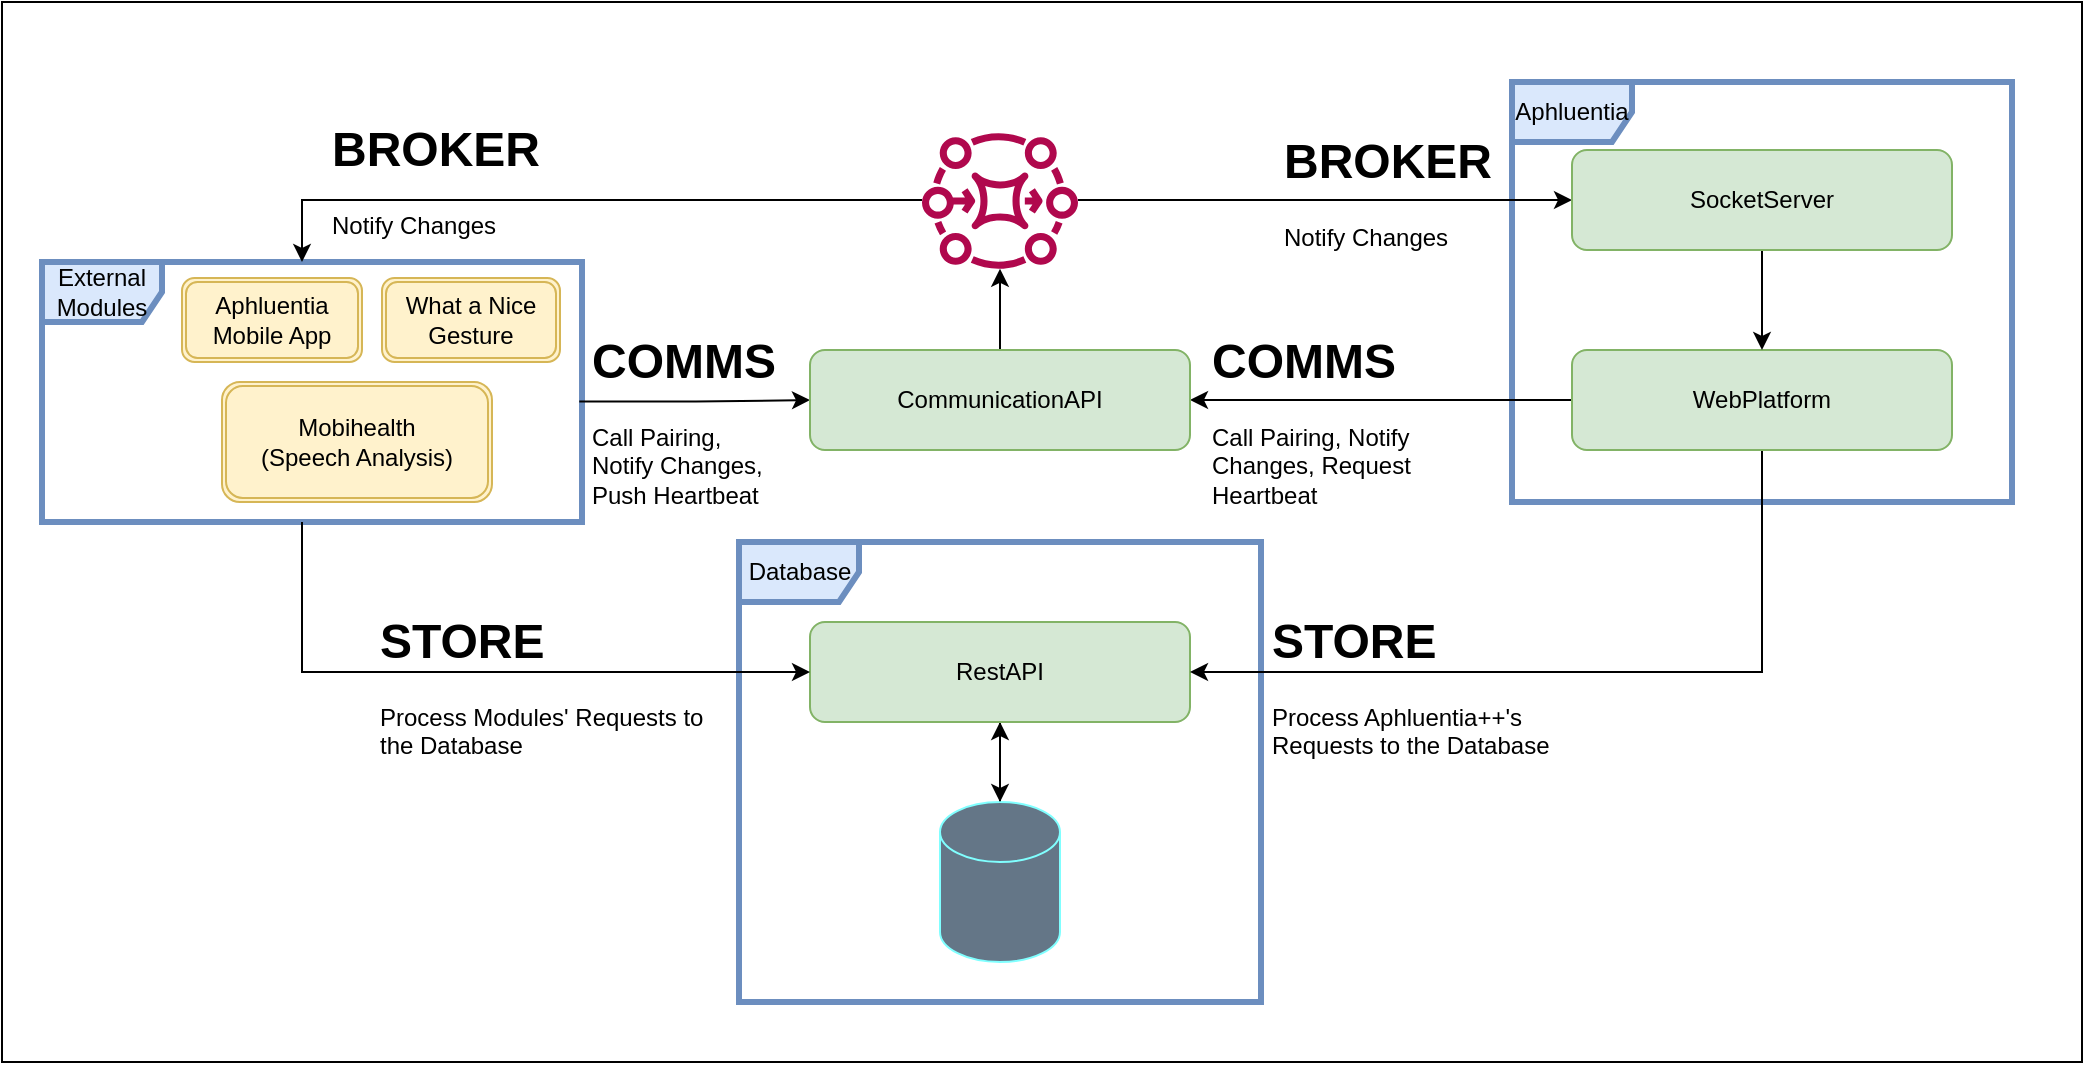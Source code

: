 <mxfile version="20.8.16" type="device"><diagram name="Page-1" id="3HmN753BkA0CwOPUJrMB"><mxGraphModel dx="1900" dy="369" grid="1" gridSize="10" guides="1" tooltips="1" connect="1" arrows="1" fold="1" page="0" pageScale="1" pageWidth="850" pageHeight="1100" background="#FFFFFF" math="0" shadow="0"><root><mxCell id="0"/><mxCell id="1" parent="0"/><mxCell id="k8yUKYC-vGAlN-Fj5_3C-19" value="" style="rounded=0;whiteSpace=wrap;html=1;" vertex="1" parent="1"><mxGeometry x="-40" y="560" width="1040" height="530" as="geometry"/></mxCell><mxCell id="k8yUKYC-vGAlN-Fj5_3C-21" value="External&lt;br&gt;Modules" style="shape=umlFrame;whiteSpace=wrap;html=1;fillColor=#dae8fc;strokeColor=#6c8ebf;strokeWidth=3;" vertex="1" parent="1"><mxGeometry x="-20" y="690" width="270" height="130" as="geometry"/></mxCell><mxCell id="k8yUKYC-vGAlN-Fj5_3C-27" value="Aphluentia" style="shape=umlFrame;whiteSpace=wrap;html=1;fillColor=#dae8fc;strokeColor=#6c8ebf;gradientColor=none;swimlaneFillColor=none;strokeWidth=3;" vertex="1" parent="1"><mxGeometry x="715" y="600" width="250" height="210" as="geometry"/></mxCell><mxCell id="k8yUKYC-vGAlN-Fj5_3C-24" value="Database" style="shape=umlFrame;whiteSpace=wrap;html=1;fillColor=#dae8fc;strokeColor=#6c8ebf;strokeWidth=3;" vertex="1" parent="1"><mxGeometry x="328.5" y="830" width="261" height="230" as="geometry"/></mxCell><mxCell id="k8yUKYC-vGAlN-Fj5_3C-47" value="" style="edgeStyle=orthogonalEdgeStyle;rounded=0;orthogonalLoop=1;jettySize=auto;html=1;" edge="1" parent="1" source="k8yUKYC-vGAlN-Fj5_3C-22" target="k8yUKYC-vGAlN-Fj5_3C-23"><mxGeometry relative="1" as="geometry"/></mxCell><mxCell id="k8yUKYC-vGAlN-Fj5_3C-22" value="" style="shape=cylinder3;whiteSpace=wrap;html=1;boundedLbl=1;backgroundOutline=1;size=15;fillColor=#647687;strokeColor=#80ffff;fontColor=#ffffff;" vertex="1" parent="1"><mxGeometry x="429" y="960" width="60" height="80" as="geometry"/></mxCell><mxCell id="k8yUKYC-vGAlN-Fj5_3C-26" style="edgeStyle=orthogonalEdgeStyle;rounded=0;orthogonalLoop=1;jettySize=auto;html=1;entryX=0.5;entryY=0;entryDx=0;entryDy=0;entryPerimeter=0;" edge="1" parent="1" source="k8yUKYC-vGAlN-Fj5_3C-23" target="k8yUKYC-vGAlN-Fj5_3C-22"><mxGeometry relative="1" as="geometry"/></mxCell><mxCell id="k8yUKYC-vGAlN-Fj5_3C-23" value="RestAPI" style="rounded=1;whiteSpace=wrap;html=1;fillColor=#d5e8d4;strokeColor=#82b366;" vertex="1" parent="1"><mxGeometry x="364" y="870" width="190" height="50" as="geometry"/></mxCell><mxCell id="k8yUKYC-vGAlN-Fj5_3C-48" style="edgeStyle=orthogonalEdgeStyle;rounded=0;orthogonalLoop=1;jettySize=auto;html=1;entryX=1;entryY=0.5;entryDx=0;entryDy=0;" edge="1" parent="1" source="k8yUKYC-vGAlN-Fj5_3C-28" target="k8yUKYC-vGAlN-Fj5_3C-23"><mxGeometry relative="1" as="geometry"><Array as="points"><mxPoint x="840" y="895"/></Array></mxGeometry></mxCell><mxCell id="k8yUKYC-vGAlN-Fj5_3C-64" style="edgeStyle=orthogonalEdgeStyle;rounded=0;orthogonalLoop=1;jettySize=auto;html=1;fontSize=15;" edge="1" parent="1" source="k8yUKYC-vGAlN-Fj5_3C-28" target="k8yUKYC-vGAlN-Fj5_3C-34"><mxGeometry relative="1" as="geometry"/></mxCell><mxCell id="k8yUKYC-vGAlN-Fj5_3C-28" value="WebPlatform" style="rounded=1;whiteSpace=wrap;html=1;fillColor=#d5e8d4;strokeColor=#82b366;" vertex="1" parent="1"><mxGeometry x="745" y="734" width="190" height="50" as="geometry"/></mxCell><mxCell id="k8yUKYC-vGAlN-Fj5_3C-35" style="edgeStyle=orthogonalEdgeStyle;rounded=0;orthogonalLoop=1;jettySize=auto;html=1;entryX=0;entryY=0.5;entryDx=0;entryDy=0;exitX=0.995;exitY=0.537;exitDx=0;exitDy=0;exitPerimeter=0;" edge="1" parent="1" source="k8yUKYC-vGAlN-Fj5_3C-21" target="k8yUKYC-vGAlN-Fj5_3C-34"><mxGeometry relative="1" as="geometry"/></mxCell><mxCell id="k8yUKYC-vGAlN-Fj5_3C-49" style="edgeStyle=orthogonalEdgeStyle;rounded=0;orthogonalLoop=1;jettySize=auto;html=1;entryX=0;entryY=0.5;entryDx=0;entryDy=0;" edge="1" parent="1" target="k8yUKYC-vGAlN-Fj5_3C-23"><mxGeometry relative="1" as="geometry"><mxPoint x="110" y="820" as="sourcePoint"/><Array as="points"><mxPoint x="110" y="820"/><mxPoint x="110" y="895"/></Array></mxGeometry></mxCell><mxCell id="k8yUKYC-vGAlN-Fj5_3C-50" style="edgeStyle=orthogonalEdgeStyle;rounded=0;orthogonalLoop=1;jettySize=auto;html=1;entryX=0;entryY=0.5;entryDx=0;entryDy=0;" edge="1" parent="1" source="k8yUKYC-vGAlN-Fj5_3C-31" target="k8yUKYC-vGAlN-Fj5_3C-40"><mxGeometry relative="1" as="geometry"/></mxCell><mxCell id="k8yUKYC-vGAlN-Fj5_3C-57" style="edgeStyle=orthogonalEdgeStyle;rounded=0;orthogonalLoop=1;jettySize=auto;html=1;" edge="1" parent="1" source="k8yUKYC-vGAlN-Fj5_3C-31"><mxGeometry relative="1" as="geometry"><mxPoint x="110" y="690" as="targetPoint"/><Array as="points"><mxPoint x="110" y="659"/></Array></mxGeometry></mxCell><mxCell id="k8yUKYC-vGAlN-Fj5_3C-31" value="" style="sketch=0;outlineConnect=0;fontColor=#232F3E;gradientColor=none;fillColor=#B0084D;strokeColor=none;dashed=0;verticalLabelPosition=bottom;verticalAlign=top;align=center;html=1;fontSize=12;fontStyle=0;aspect=fixed;pointerEvents=1;shape=mxgraph.aws4.mq_broker;" vertex="1" parent="1"><mxGeometry x="420" y="620" width="78" height="78" as="geometry"/></mxCell><mxCell id="k8yUKYC-vGAlN-Fj5_3C-37" style="edgeStyle=orthogonalEdgeStyle;rounded=0;orthogonalLoop=1;jettySize=auto;html=1;" edge="1" parent="1" source="k8yUKYC-vGAlN-Fj5_3C-34" target="k8yUKYC-vGAlN-Fj5_3C-31"><mxGeometry relative="1" as="geometry"/></mxCell><mxCell id="k8yUKYC-vGAlN-Fj5_3C-34" value="CommunicationAPI" style="rounded=1;whiteSpace=wrap;html=1;fillColor=#d5e8d4;strokeColor=#82b366;" vertex="1" parent="1"><mxGeometry x="364" y="734" width="190" height="50" as="geometry"/></mxCell><mxCell id="k8yUKYC-vGAlN-Fj5_3C-45" style="edgeStyle=orthogonalEdgeStyle;rounded=0;orthogonalLoop=1;jettySize=auto;html=1;" edge="1" parent="1" source="k8yUKYC-vGAlN-Fj5_3C-40" target="k8yUKYC-vGAlN-Fj5_3C-28"><mxGeometry relative="1" as="geometry"/></mxCell><mxCell id="k8yUKYC-vGAlN-Fj5_3C-40" value="SocketServer" style="rounded=1;whiteSpace=wrap;html=1;fillColor=#d5e8d4;strokeColor=#82b366;" vertex="1" parent="1"><mxGeometry x="745" y="634" width="190" height="50" as="geometry"/></mxCell><mxCell id="k8yUKYC-vGAlN-Fj5_3C-53" value="&lt;h1&gt;STORE&lt;/h1&gt;&lt;p&gt;Process Aphluentia++'s Requests to the Database&lt;br&gt;&lt;/p&gt;" style="text;html=1;strokeColor=none;fillColor=none;spacing=5;spacingTop=-20;whiteSpace=wrap;overflow=hidden;rounded=0;" vertex="1" parent="1"><mxGeometry x="589.5" y="860" width="176" height="90" as="geometry"/></mxCell><mxCell id="k8yUKYC-vGAlN-Fj5_3C-54" value="&lt;h1&gt;STORE&lt;/h1&gt;&lt;p&gt;Process Modules' Requests to the Database&lt;br&gt;&lt;/p&gt;" style="text;html=1;strokeColor=none;fillColor=none;spacing=5;spacingTop=-20;whiteSpace=wrap;overflow=hidden;rounded=0;" vertex="1" parent="1"><mxGeometry x="144" y="860" width="176" height="90" as="geometry"/></mxCell><mxCell id="k8yUKYC-vGAlN-Fj5_3C-56" value="&lt;h1&gt;COMMS&lt;/h1&gt;&lt;p&gt;Call Pairing, Notify Changes, Push Heartbeat&lt;/p&gt;" style="text;html=1;strokeColor=none;fillColor=none;spacing=5;spacingTop=-20;whiteSpace=wrap;overflow=hidden;rounded=0;" vertex="1" parent="1"><mxGeometry x="250" y="720" width="100" height="100" as="geometry"/></mxCell><mxCell id="k8yUKYC-vGAlN-Fj5_3C-60" value="&lt;h1&gt;BROKER&lt;span style=&quot;white-space: pre;&quot;&gt;&#9;&lt;/span&gt;&lt;span style=&quot;white-space: pre;&quot;&gt;&#9;&lt;/span&gt;&lt;/h1&gt;&lt;p&gt;Notify Changes&lt;br&gt;&lt;/p&gt;" style="text;html=1;strokeColor=none;fillColor=none;spacing=5;spacingTop=-20;whiteSpace=wrap;overflow=hidden;rounded=0;" vertex="1" parent="1"><mxGeometry x="120" y="614" width="170" height="90" as="geometry"/></mxCell><mxCell id="k8yUKYC-vGAlN-Fj5_3C-61" value="&lt;h1&gt;BROKER&lt;span style=&quot;white-space: pre;&quot;&gt;&#9;&lt;/span&gt;&lt;span style=&quot;white-space: pre;&quot;&gt;&#9;&lt;/span&gt;&lt;/h1&gt;&lt;p&gt;Notify Changes&lt;br&gt;&lt;/p&gt;" style="text;html=1;strokeColor=none;fillColor=none;spacing=5;spacingTop=-20;whiteSpace=wrap;overflow=hidden;rounded=0;" vertex="1" parent="1"><mxGeometry x="595.5" y="620" width="170" height="90" as="geometry"/></mxCell><mxCell id="k8yUKYC-vGAlN-Fj5_3C-63" value="&lt;h1&gt;COMMS&lt;/h1&gt;&lt;p&gt;Call Pairing, Notify Changes, Request Heartbeat&lt;br&gt;&lt;/p&gt;" style="text;html=1;strokeColor=none;fillColor=none;spacing=5;spacingTop=-20;whiteSpace=wrap;overflow=hidden;rounded=0;" vertex="1" parent="1"><mxGeometry x="560" y="720" width="140" height="100" as="geometry"/></mxCell><mxCell id="k8yUKYC-vGAlN-Fj5_3C-65" value="Aphluentia&lt;br&gt;Mobile App" style="shape=ext;double=1;rounded=1;whiteSpace=wrap;html=1;fillColor=#fff2cc;strokeColor=#d6b656;" vertex="1" parent="1"><mxGeometry x="50" y="698" width="90" height="42" as="geometry"/></mxCell><mxCell id="k8yUKYC-vGAlN-Fj5_3C-66" value="What a Nice Gesture" style="shape=ext;double=1;rounded=1;whiteSpace=wrap;html=1;fillColor=#fff2cc;strokeColor=#d6b656;" vertex="1" parent="1"><mxGeometry x="150" y="698" width="89" height="42" as="geometry"/></mxCell><mxCell id="k8yUKYC-vGAlN-Fj5_3C-67" value="Mobihealth &lt;br&gt;(Speech Analysis)" style="shape=ext;double=1;rounded=1;whiteSpace=wrap;html=1;fillColor=#fff2cc;strokeColor=#d6b656;" vertex="1" parent="1"><mxGeometry x="70" y="750" width="135" height="60" as="geometry"/></mxCell></root></mxGraphModel></diagram></mxfile>